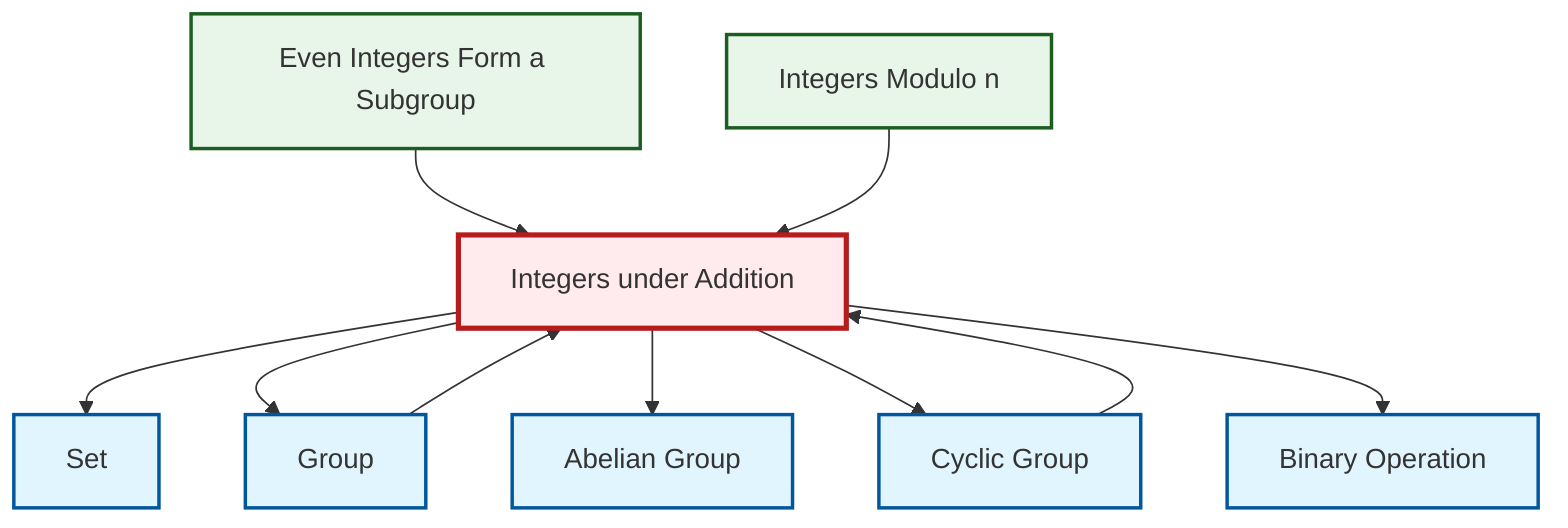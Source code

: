 graph TD
    classDef definition fill:#e1f5fe,stroke:#01579b,stroke-width:2px
    classDef theorem fill:#f3e5f5,stroke:#4a148c,stroke-width:2px
    classDef axiom fill:#fff3e0,stroke:#e65100,stroke-width:2px
    classDef example fill:#e8f5e9,stroke:#1b5e20,stroke-width:2px
    classDef current fill:#ffebee,stroke:#b71c1c,stroke-width:3px
    def-abelian-group["Abelian Group"]:::definition
    def-set["Set"]:::definition
    ex-integers-addition["Integers under Addition"]:::example
    def-cyclic-group["Cyclic Group"]:::definition
    def-binary-operation["Binary Operation"]:::definition
    ex-even-integers-subgroup["Even Integers Form a Subgroup"]:::example
    def-group["Group"]:::definition
    ex-quotient-integers-mod-n["Integers Modulo n"]:::example
    ex-even-integers-subgroup --> ex-integers-addition
    ex-integers-addition --> def-set
    ex-quotient-integers-mod-n --> ex-integers-addition
    ex-integers-addition --> def-group
    def-cyclic-group --> ex-integers-addition
    ex-integers-addition --> def-abelian-group
    def-group --> ex-integers-addition
    ex-integers-addition --> def-cyclic-group
    ex-integers-addition --> def-binary-operation
    class ex-integers-addition current